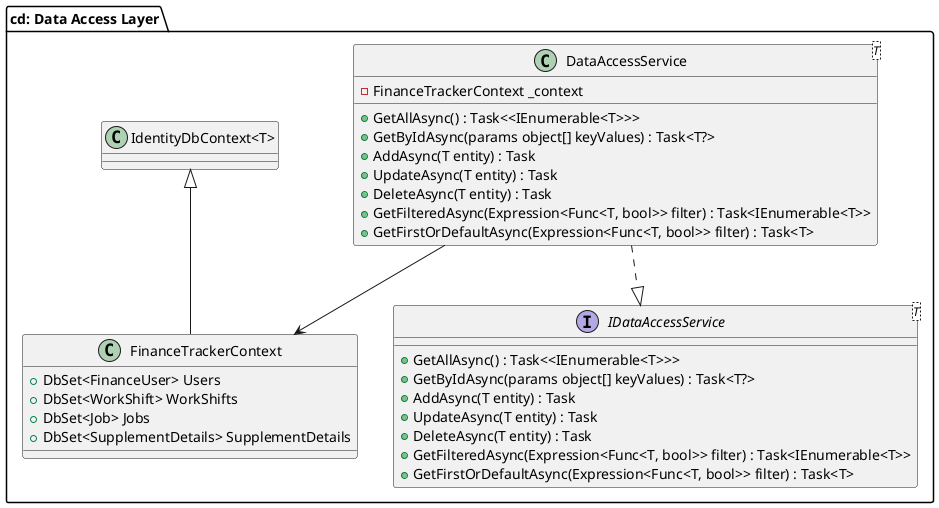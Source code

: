 @startuml
package "cd: Data Access Layer" {


class FinanceTrackerContext {
    + DbSet<FinanceUser> Users
    + DbSet<WorkShift> WorkShifts
    + DbSet<Job> Jobs
    + DbSet<SupplementDetails> SupplementDetails
}

interface IDataAccessService<T> {
    + GetAllAsync() : Task<<IEnumerable<T>>>
    + GetByIdAsync(params object[] keyValues) : Task<T?>
    + AddAsync(T entity) : Task
    + UpdateAsync(T entity) : Task
    + DeleteAsync(T entity) : Task
    + GetFilteredAsync(Expression<Func<T, bool>> filter) : Task<IEnumerable<T>>
    + GetFirstOrDefaultAsync(Expression<Func<T, bool>> filter) : Task<T>
}

class DataAccessService<T> {
    - FinanceTrackerContext _context
    + GetAllAsync() : Task<<IEnumerable<T>>>
    + GetByIdAsync(params object[] keyValues) : Task<T?>
    + AddAsync(T entity) : Task
    + UpdateAsync(T entity) : Task
    + DeleteAsync(T entity) : Task
    + GetFilteredAsync(Expression<Func<T, bool>> filter) : Task<IEnumerable<T>>
    + GetFirstOrDefaultAsync(Expression<Func<T, bool>> filter) : Task<T>
}




"IdentityDbContext<T>" <|-- FinanceTrackerContext


DataAccessService --> FinanceTrackerContext
DataAccessService ..|> IDataAccessService 

@enduml
}
